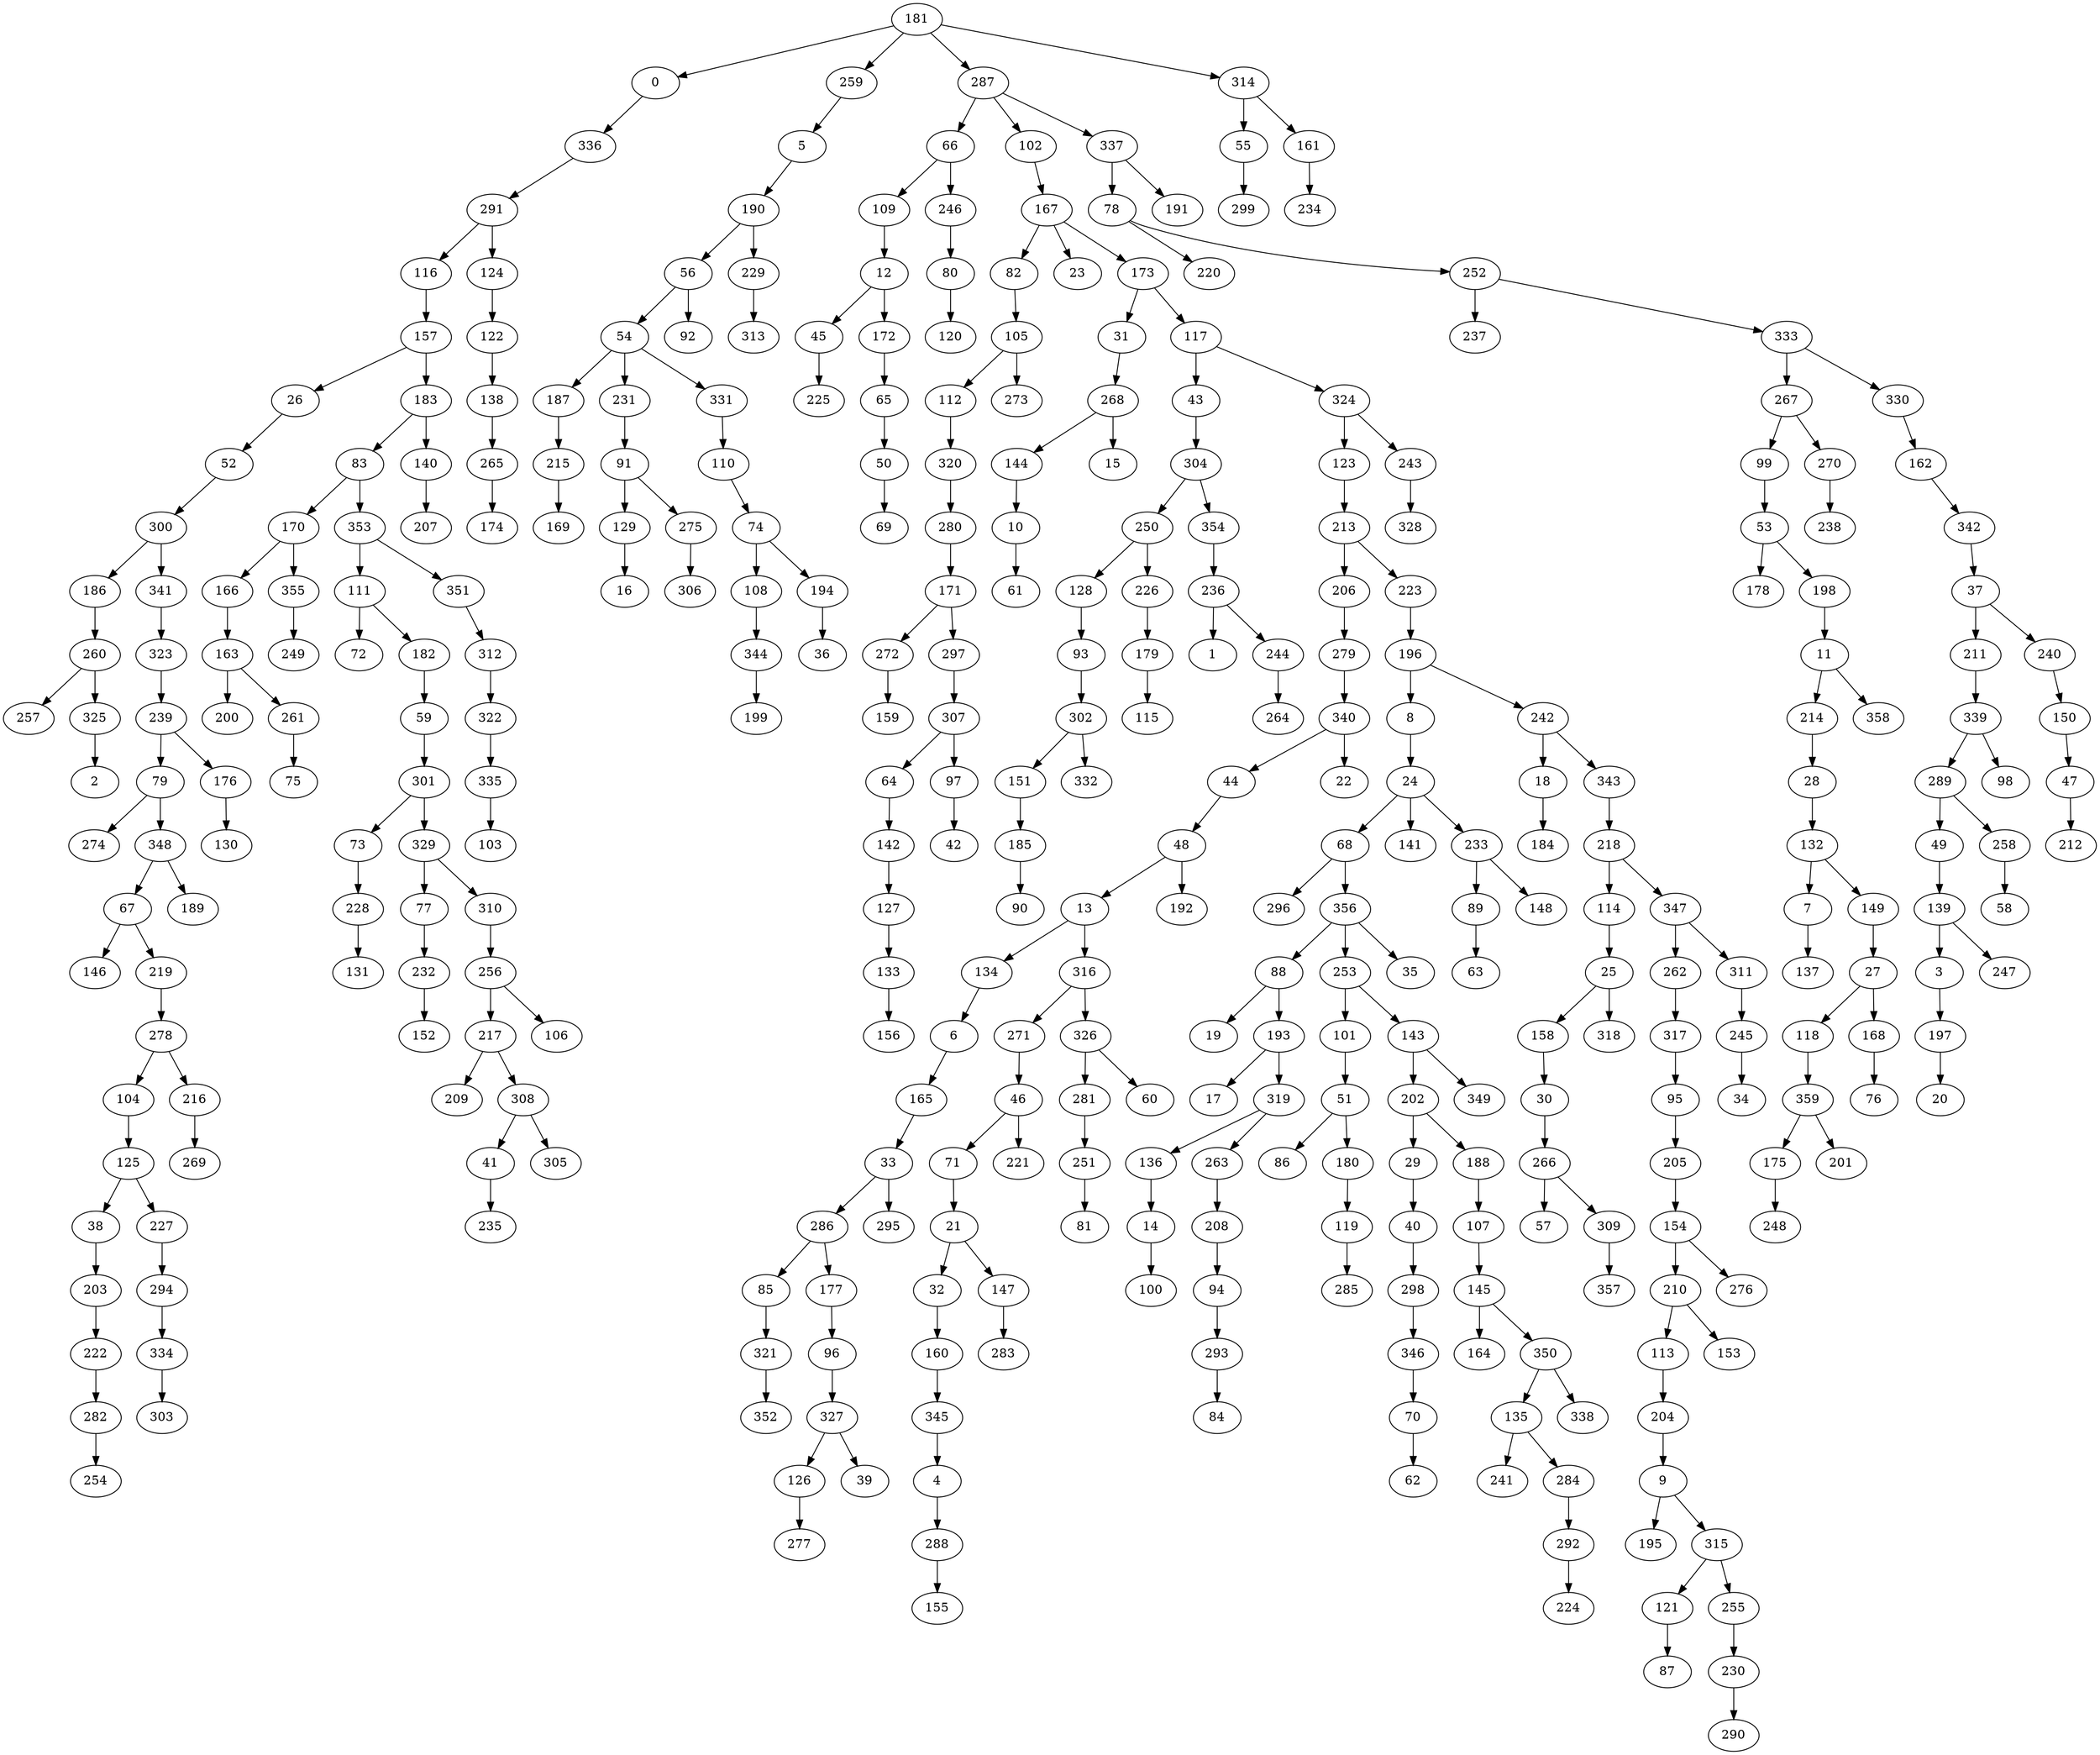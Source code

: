 strict digraph "" {
	0 -> 336;
	3 -> 197;
	4 -> 288;
	5 -> 190;
	6 -> 165;
	7 -> 137;
	8 -> 24;
	9 -> 195;
	9 -> 315;
	10 -> 61;
	11 -> 214;
	11 -> 358;
	12 -> 45;
	12 -> 172;
	13 -> 134;
	13 -> 316;
	14 -> 100;
	18 -> 184;
	21 -> 32;
	21 -> 147;
	24 -> 68;
	24 -> 141;
	24 -> 233;
	25 -> 158;
	25 -> 318;
	26 -> 52;
	27 -> 118;
	27 -> 168;
	28 -> 132;
	29 -> 40;
	30 -> 266;
	31 -> 268;
	32 -> 160;
	33 -> 286;
	33 -> 295;
	37 -> 211;
	37 -> 240;
	38 -> 203;
	40 -> 298;
	41 -> 235;
	43 -> 304;
	44 -> 48;
	45 -> 225;
	46 -> 71;
	46 -> 221;
	47 -> 212;
	48 -> 13;
	48 -> 192;
	49 -> 139;
	50 -> 69;
	51 -> 86;
	51 -> 180;
	52 -> 300;
	53 -> 178;
	53 -> 198;
	54 -> 187;
	54 -> 231;
	54 -> 331;
	55 -> 299;
	56 -> 54;
	56 -> 92;
	59 -> 301;
	64 -> 142;
	65 -> 50;
	66 -> 109;
	66 -> 246;
	67 -> 146;
	67 -> 219;
	68 -> 296;
	68 -> 356;
	70 -> 62;
	71 -> 21;
	73 -> 228;
	74 -> 108;
	74 -> 194;
	77 -> 232;
	78 -> 220;
	78 -> 252;
	79 -> 274;
	79 -> 348;
	80 -> 120;
	82 -> 105;
	83 -> 170;
	83 -> 353;
	85 -> 321;
	88 -> 19;
	88 -> 193;
	89 -> 63;
	91 -> 129;
	91 -> 275;
	93 -> 302;
	94 -> 293;
	95 -> 205;
	96 -> 327;
	97 -> 42;
	99 -> 53;
	101 -> 51;
	102 -> 167;
	104 -> 125;
	105 -> 112;
	105 -> 273;
	107 -> 145;
	108 -> 344;
	109 -> 12;
	110 -> 74;
	111 -> 72;
	111 -> 182;
	112 -> 320;
	113 -> 204;
	114 -> 25;
	116 -> 157;
	117 -> 43;
	117 -> 324;
	118 -> 359;
	119 -> 285;
	121 -> 87;
	122 -> 138;
	123 -> 213;
	124 -> 122;
	125 -> 38;
	125 -> 227;
	126 -> 277;
	127 -> 133;
	128 -> 93;
	129 -> 16;
	132 -> 7;
	132 -> 149;
	133 -> 156;
	134 -> 6;
	135 -> 241;
	135 -> 284;
	136 -> 14;
	138 -> 265;
	139 -> 3;
	139 -> 247;
	140 -> 207;
	142 -> 127;
	143 -> 202;
	143 -> 349;
	144 -> 10;
	145 -> 164;
	145 -> 350;
	147 -> 283;
	149 -> 27;
	150 -> 47;
	151 -> 185;
	154 -> 210;
	154 -> 276;
	157 -> 26;
	157 -> 183;
	158 -> 30;
	160 -> 345;
	161 -> 234;
	162 -> 342;
	163 -> 200;
	163 -> 261;
	165 -> 33;
	166 -> 163;
	167 -> 23;
	167 -> 82;
	167 -> 173;
	168 -> 76;
	170 -> 166;
	170 -> 355;
	171 -> 272;
	171 -> 297;
	172 -> 65;
	173 -> 31;
	173 -> 117;
	175 -> 248;
	176 -> 130;
	177 -> 96;
	179 -> 115;
	180 -> 119;
	181 -> 0;
	181 -> 259;
	181 -> 287;
	181 -> 314;
	182 -> 59;
	183 -> 83;
	183 -> 140;
	185 -> 90;
	186 -> 260;
	187 -> 215;
	188 -> 107;
	190 -> 56;
	190 -> 229;
	193 -> 17;
	193 -> 319;
	194 -> 36;
	196 -> 8;
	196 -> 242;
	197 -> 20;
	198 -> 11;
	202 -> 29;
	202 -> 188;
	203 -> 222;
	204 -> 9;
	205 -> 154;
	206 -> 279;
	208 -> 94;
	210 -> 113;
	210 -> 153;
	211 -> 339;
	213 -> 206;
	213 -> 223;
	214 -> 28;
	215 -> 169;
	216 -> 269;
	217 -> 209;
	217 -> 308;
	218 -> 114;
	218 -> 347;
	219 -> 278;
	222 -> 282;
	223 -> 196;
	226 -> 179;
	227 -> 294;
	228 -> 131;
	229 -> 313;
	230 -> 290;
	231 -> 91;
	232 -> 152;
	233 -> 89;
	233 -> 148;
	236 -> 1;
	236 -> 244;
	239 -> 79;
	239 -> 176;
	240 -> 150;
	242 -> 18;
	242 -> 343;
	243 -> 328;
	244 -> 264;
	245 -> 34;
	246 -> 80;
	250 -> 128;
	250 -> 226;
	251 -> 81;
	252 -> 237;
	252 -> 333;
	253 -> 101;
	253 -> 143;
	255 -> 230;
	256 -> 106;
	256 -> 217;
	258 -> 58;
	259 -> 5;
	260 -> 257;
	260 -> 325;
	261 -> 75;
	262 -> 317;
	263 -> 208;
	265 -> 174;
	266 -> 57;
	266 -> 309;
	267 -> 99;
	267 -> 270;
	268 -> 15;
	268 -> 144;
	270 -> 238;
	271 -> 46;
	272 -> 159;
	275 -> 306;
	278 -> 104;
	278 -> 216;
	279 -> 340;
	280 -> 171;
	281 -> 251;
	282 -> 254;
	284 -> 292;
	286 -> 85;
	286 -> 177;
	287 -> 66;
	287 -> 102;
	287 -> 337;
	288 -> 155;
	289 -> 49;
	289 -> 258;
	291 -> 116;
	291 -> 124;
	292 -> 224;
	293 -> 84;
	294 -> 334;
	297 -> 307;
	298 -> 346;
	300 -> 186;
	300 -> 341;
	301 -> 73;
	301 -> 329;
	302 -> 151;
	302 -> 332;
	304 -> 250;
	304 -> 354;
	307 -> 64;
	307 -> 97;
	308 -> 41;
	308 -> 305;
	309 -> 357;
	310 -> 256;
	311 -> 245;
	312 -> 322;
	314 -> 55;
	314 -> 161;
	315 -> 121;
	315 -> 255;
	316 -> 271;
	316 -> 326;
	317 -> 95;
	319 -> 136;
	319 -> 263;
	320 -> 280;
	321 -> 352;
	322 -> 335;
	323 -> 239;
	324 -> 123;
	324 -> 243;
	325 -> 2;
	326 -> 60;
	326 -> 281;
	327 -> 39;
	327 -> 126;
	329 -> 77;
	329 -> 310;
	330 -> 162;
	331 -> 110;
	333 -> 267;
	333 -> 330;
	334 -> 303;
	335 -> 103;
	336 -> 291;
	337 -> 78;
	337 -> 191;
	339 -> 98;
	339 -> 289;
	340 -> 22;
	340 -> 44;
	341 -> 323;
	342 -> 37;
	343 -> 218;
	344 -> 199;
	345 -> 4;
	346 -> 70;
	347 -> 262;
	347 -> 311;
	348 -> 67;
	348 -> 189;
	350 -> 135;
	350 -> 338;
	351 -> 312;
	353 -> 111;
	353 -> 351;
	354 -> 236;
	355 -> 249;
	356 -> 35;
	356 -> 88;
	356 -> 253;
	359 -> 175;
	359 -> 201;
}
